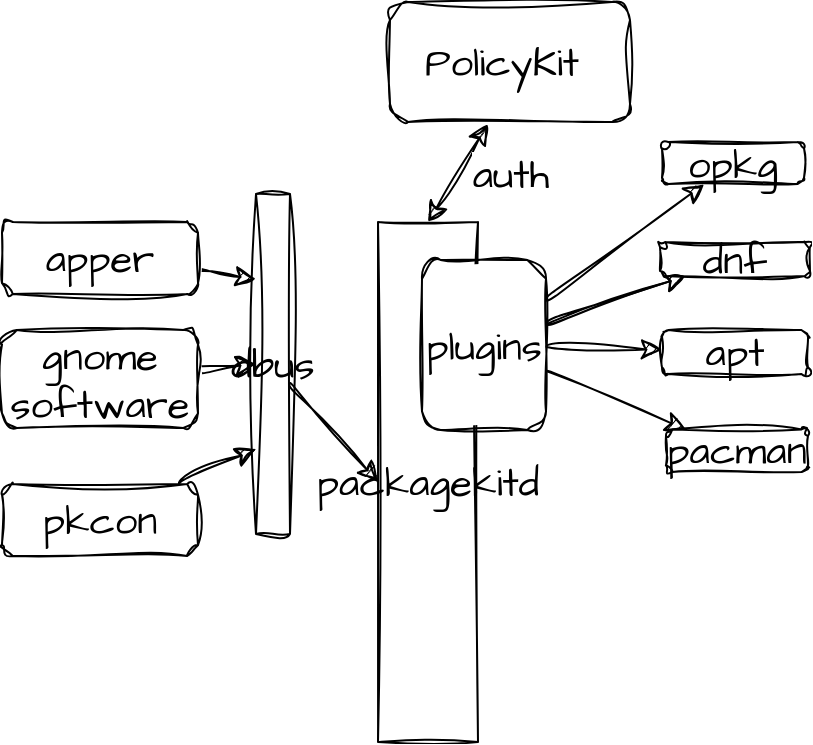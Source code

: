 <mxfile version="22.1.5" type="github">
  <diagram name="第 1 页" id="aEMSDAUqm41HkrmTPTQu">
    <mxGraphModel dx="1186" dy="975" grid="0" gridSize="10" guides="1" tooltips="1" connect="1" arrows="1" fold="1" page="0" pageScale="1" pageWidth="827" pageHeight="1169" math="0" shadow="0">
      <root>
        <mxCell id="0" />
        <mxCell id="1" parent="0" />
        <mxCell id="PNi4up06ztXLm7VJfdX3-1" value="packagekitd" style="rounded=0;whiteSpace=wrap;html=1;sketch=1;hachureGap=4;jiggle=2;curveFitting=1;fontFamily=Architects Daughter;fontSource=https%3A%2F%2Ffonts.googleapis.com%2Fcss%3Ffamily%3DArchitects%2BDaughter;fontSize=20;" vertex="1" parent="1">
          <mxGeometry x="11" y="34" width="50" height="260" as="geometry" />
        </mxCell>
        <mxCell id="PNi4up06ztXLm7VJfdX3-30" style="edgeStyle=none;curved=1;rounded=0;sketch=1;hachureGap=4;jiggle=2;curveFitting=1;orthogonalLoop=1;jettySize=auto;html=1;entryX=0;entryY=0.25;entryDx=0;entryDy=0;fontFamily=Architects Daughter;fontSource=https%3A%2F%2Ffonts.googleapis.com%2Fcss%3Ffamily%3DArchitects%2BDaughter;fontSize=16;startSize=8;endSize=8;" edge="1" parent="1" source="PNi4up06ztXLm7VJfdX3-2" target="PNi4up06ztXLm7VJfdX3-23">
          <mxGeometry relative="1" as="geometry" />
        </mxCell>
        <mxCell id="PNi4up06ztXLm7VJfdX3-2" value="apper" style="rounded=1;whiteSpace=wrap;html=1;sketch=1;hachureGap=4;jiggle=2;curveFitting=1;fontFamily=Architects Daughter;fontSource=https%3A%2F%2Ffonts.googleapis.com%2Fcss%3Ffamily%3DArchitects%2BDaughter;fontSize=20;" vertex="1" parent="1">
          <mxGeometry x="-177" y="34" width="98" height="36" as="geometry" />
        </mxCell>
        <mxCell id="PNi4up06ztXLm7VJfdX3-11" value="" style="edgeStyle=none;curved=1;rounded=0;sketch=1;hachureGap=4;jiggle=2;curveFitting=1;orthogonalLoop=1;jettySize=auto;html=1;fontFamily=Architects Daughter;fontSource=https%3A%2F%2Ffonts.googleapis.com%2Fcss%3Ffamily%3DArchitects%2BDaughter;fontSize=16;startSize=8;endSize=8;" edge="1" parent="1" source="PNi4up06ztXLm7VJfdX3-8" target="PNi4up06ztXLm7VJfdX3-10">
          <mxGeometry relative="1" as="geometry" />
        </mxCell>
        <mxCell id="PNi4up06ztXLm7VJfdX3-13" value="" style="edgeStyle=none;curved=1;rounded=0;sketch=1;hachureGap=4;jiggle=2;curveFitting=1;orthogonalLoop=1;jettySize=auto;html=1;fontFamily=Architects Daughter;fontSource=https%3A%2F%2Ffonts.googleapis.com%2Fcss%3Ffamily%3DArchitects%2BDaughter;fontSize=16;startSize=8;endSize=8;" edge="1" parent="1" source="PNi4up06ztXLm7VJfdX3-8" target="PNi4up06ztXLm7VJfdX3-10">
          <mxGeometry relative="1" as="geometry" />
        </mxCell>
        <mxCell id="PNi4up06ztXLm7VJfdX3-15" value="" style="edgeStyle=none;curved=1;rounded=0;sketch=1;hachureGap=4;jiggle=2;curveFitting=1;orthogonalLoop=1;jettySize=auto;html=1;fontFamily=Architects Daughter;fontSource=https%3A%2F%2Ffonts.googleapis.com%2Fcss%3Ffamily%3DArchitects%2BDaughter;fontSize=16;startSize=8;endSize=8;" edge="1" parent="1" source="PNi4up06ztXLm7VJfdX3-8" target="PNi4up06ztXLm7VJfdX3-14">
          <mxGeometry relative="1" as="geometry" />
        </mxCell>
        <mxCell id="PNi4up06ztXLm7VJfdX3-17" value="" style="edgeStyle=none;curved=1;rounded=0;sketch=1;hachureGap=4;jiggle=2;curveFitting=1;orthogonalLoop=1;jettySize=auto;html=1;fontFamily=Architects Daughter;fontSource=https%3A%2F%2Ffonts.googleapis.com%2Fcss%3Ffamily%3DArchitects%2BDaughter;fontSize=16;startSize=8;endSize=8;" edge="1" parent="1" source="PNi4up06ztXLm7VJfdX3-8" target="PNi4up06ztXLm7VJfdX3-16">
          <mxGeometry relative="1" as="geometry">
            <mxPoint x="103" y="109.996" as="sourcePoint" />
          </mxGeometry>
        </mxCell>
        <mxCell id="PNi4up06ztXLm7VJfdX3-27" value="" style="edgeStyle=none;curved=1;rounded=0;sketch=1;hachureGap=4;jiggle=2;curveFitting=1;orthogonalLoop=1;jettySize=auto;html=1;fontFamily=Architects Daughter;fontSource=https%3A%2F%2Ffonts.googleapis.com%2Fcss%3Ffamily%3DArchitects%2BDaughter;fontSize=16;startSize=8;endSize=8;" edge="1" parent="1" source="PNi4up06ztXLm7VJfdX3-8" target="PNi4up06ztXLm7VJfdX3-26">
          <mxGeometry relative="1" as="geometry" />
        </mxCell>
        <mxCell id="PNi4up06ztXLm7VJfdX3-8" value="plugins" style="rounded=1;whiteSpace=wrap;html=1;sketch=1;hachureGap=4;jiggle=2;curveFitting=1;fontFamily=Architects Daughter;fontSource=https%3A%2F%2Ffonts.googleapis.com%2Fcss%3Ffamily%3DArchitects%2BDaughter;fontSize=20;" vertex="1" parent="1">
          <mxGeometry x="33" y="53" width="62" height="85" as="geometry" />
        </mxCell>
        <mxCell id="PNi4up06ztXLm7VJfdX3-10" value="dnf" style="whiteSpace=wrap;html=1;fontSize=20;fontFamily=Architects Daughter;rounded=1;sketch=1;hachureGap=4;jiggle=2;curveFitting=1;fontSource=https%3A%2F%2Ffonts.googleapis.com%2Fcss%3Ffamily%3DArchitects%2BDaughter;" vertex="1" parent="1">
          <mxGeometry x="152" y="44" width="75" height="17" as="geometry" />
        </mxCell>
        <mxCell id="PNi4up06ztXLm7VJfdX3-14" value="apt" style="whiteSpace=wrap;html=1;fontSize=20;fontFamily=Architects Daughter;rounded=1;sketch=1;hachureGap=4;jiggle=2;curveFitting=1;fontSource=https%3A%2F%2Ffonts.googleapis.com%2Fcss%3Ffamily%3DArchitects%2BDaughter;" vertex="1" parent="1">
          <mxGeometry x="153" y="88" width="73" height="22" as="geometry" />
        </mxCell>
        <mxCell id="PNi4up06ztXLm7VJfdX3-16" value="pacman" style="whiteSpace=wrap;html=1;fontSize=20;fontFamily=Architects Daughter;rounded=1;sketch=1;hachureGap=4;jiggle=2;curveFitting=1;fontSource=https%3A%2F%2Ffonts.googleapis.com%2Fcss%3Ffamily%3DArchitects%2BDaughter;" vertex="1" parent="1">
          <mxGeometry x="155" y="137.71" width="71" height="21.29" as="geometry" />
        </mxCell>
        <mxCell id="PNi4up06ztXLm7VJfdX3-18" value="PolicyKit&amp;nbsp;" style="rounded=1;whiteSpace=wrap;html=1;sketch=1;hachureGap=4;jiggle=2;curveFitting=1;fontFamily=Architects Daughter;fontSource=https%3A%2F%2Ffonts.googleapis.com%2Fcss%3Ffamily%3DArchitects%2BDaughter;fontSize=20;" vertex="1" parent="1">
          <mxGeometry x="17" y="-76" width="120" height="60" as="geometry" />
        </mxCell>
        <mxCell id="PNi4up06ztXLm7VJfdX3-19" style="edgeStyle=none;curved=1;rounded=0;sketch=1;hachureGap=4;jiggle=2;curveFitting=1;orthogonalLoop=1;jettySize=auto;html=1;entryX=0.408;entryY=1.017;entryDx=0;entryDy=0;entryPerimeter=0;fontFamily=Architects Daughter;fontSource=https%3A%2F%2Ffonts.googleapis.com%2Fcss%3Ffamily%3DArchitects%2BDaughter;fontSize=16;startSize=8;endSize=8;startArrow=classic;startFill=1;exitX=0.5;exitY=0;exitDx=0;exitDy=0;" edge="1" parent="1" source="PNi4up06ztXLm7VJfdX3-1" target="PNi4up06ztXLm7VJfdX3-18">
          <mxGeometry relative="1" as="geometry" />
        </mxCell>
        <mxCell id="PNi4up06ztXLm7VJfdX3-20" value="auth" style="edgeLabel;html=1;align=center;verticalAlign=middle;resizable=0;points=[];fontSize=20;fontFamily=Architects Daughter;" vertex="1" connectable="0" parent="PNi4up06ztXLm7VJfdX3-19">
          <mxGeometry x="0.03" y="-23" relative="1" as="geometry">
            <mxPoint x="6" y="-11" as="offset" />
          </mxGeometry>
        </mxCell>
        <mxCell id="PNi4up06ztXLm7VJfdX3-33" style="edgeStyle=none;curved=1;rounded=0;sketch=1;hachureGap=4;jiggle=2;curveFitting=1;orthogonalLoop=1;jettySize=auto;html=1;entryX=0;entryY=0.5;entryDx=0;entryDy=0;fontFamily=Architects Daughter;fontSource=https%3A%2F%2Ffonts.googleapis.com%2Fcss%3Ffamily%3DArchitects%2BDaughter;fontSize=16;startSize=8;endSize=8;" edge="1" parent="1" source="PNi4up06ztXLm7VJfdX3-23" target="PNi4up06ztXLm7VJfdX3-1">
          <mxGeometry relative="1" as="geometry" />
        </mxCell>
        <mxCell id="PNi4up06ztXLm7VJfdX3-23" value="dbus" style="rounded=0;whiteSpace=wrap;html=1;sketch=1;hachureGap=4;jiggle=2;curveFitting=1;fontFamily=Architects Daughter;fontSource=https%3A%2F%2Ffonts.googleapis.com%2Fcss%3Ffamily%3DArchitects%2BDaughter;fontSize=20;" vertex="1" parent="1">
          <mxGeometry x="-50" y="20" width="17" height="170" as="geometry" />
        </mxCell>
        <mxCell id="PNi4up06ztXLm7VJfdX3-31" style="edgeStyle=none;curved=1;rounded=0;sketch=1;hachureGap=4;jiggle=2;curveFitting=1;orthogonalLoop=1;jettySize=auto;html=1;entryX=0;entryY=0.5;entryDx=0;entryDy=0;fontFamily=Architects Daughter;fontSource=https%3A%2F%2Ffonts.googleapis.com%2Fcss%3Ffamily%3DArchitects%2BDaughter;fontSize=16;startSize=8;endSize=8;" edge="1" parent="1" source="PNi4up06ztXLm7VJfdX3-24" target="PNi4up06ztXLm7VJfdX3-23">
          <mxGeometry relative="1" as="geometry" />
        </mxCell>
        <mxCell id="PNi4up06ztXLm7VJfdX3-24" value="gnome software" style="rounded=1;whiteSpace=wrap;html=1;sketch=1;hachureGap=4;jiggle=2;curveFitting=1;fontFamily=Architects Daughter;fontSource=https%3A%2F%2Ffonts.googleapis.com%2Fcss%3Ffamily%3DArchitects%2BDaughter;fontSize=20;" vertex="1" parent="1">
          <mxGeometry x="-177" y="88" width="98" height="49" as="geometry" />
        </mxCell>
        <mxCell id="PNi4up06ztXLm7VJfdX3-32" style="edgeStyle=none;curved=1;rounded=0;sketch=1;hachureGap=4;jiggle=2;curveFitting=1;orthogonalLoop=1;jettySize=auto;html=1;entryX=0;entryY=0.75;entryDx=0;entryDy=0;fontFamily=Architects Daughter;fontSource=https%3A%2F%2Ffonts.googleapis.com%2Fcss%3Ffamily%3DArchitects%2BDaughter;fontSize=16;startSize=8;endSize=8;" edge="1" parent="1" source="PNi4up06ztXLm7VJfdX3-25" target="PNi4up06ztXLm7VJfdX3-23">
          <mxGeometry relative="1" as="geometry" />
        </mxCell>
        <mxCell id="PNi4up06ztXLm7VJfdX3-25" value="pkcon" style="rounded=1;whiteSpace=wrap;html=1;sketch=1;hachureGap=4;jiggle=2;curveFitting=1;fontFamily=Architects Daughter;fontSource=https%3A%2F%2Ffonts.googleapis.com%2Fcss%3Ffamily%3DArchitects%2BDaughter;fontSize=20;" vertex="1" parent="1">
          <mxGeometry x="-177" y="165" width="98" height="36" as="geometry" />
        </mxCell>
        <mxCell id="PNi4up06ztXLm7VJfdX3-26" value="opkg" style="whiteSpace=wrap;html=1;fontSize=20;fontFamily=Architects Daughter;rounded=1;sketch=1;hachureGap=4;jiggle=2;curveFitting=1;fontSource=https%3A%2F%2Ffonts.googleapis.com%2Fcss%3Ffamily%3DArchitects%2BDaughter;" vertex="1" parent="1">
          <mxGeometry x="153" y="-6" width="71" height="21" as="geometry" />
        </mxCell>
      </root>
    </mxGraphModel>
  </diagram>
</mxfile>
